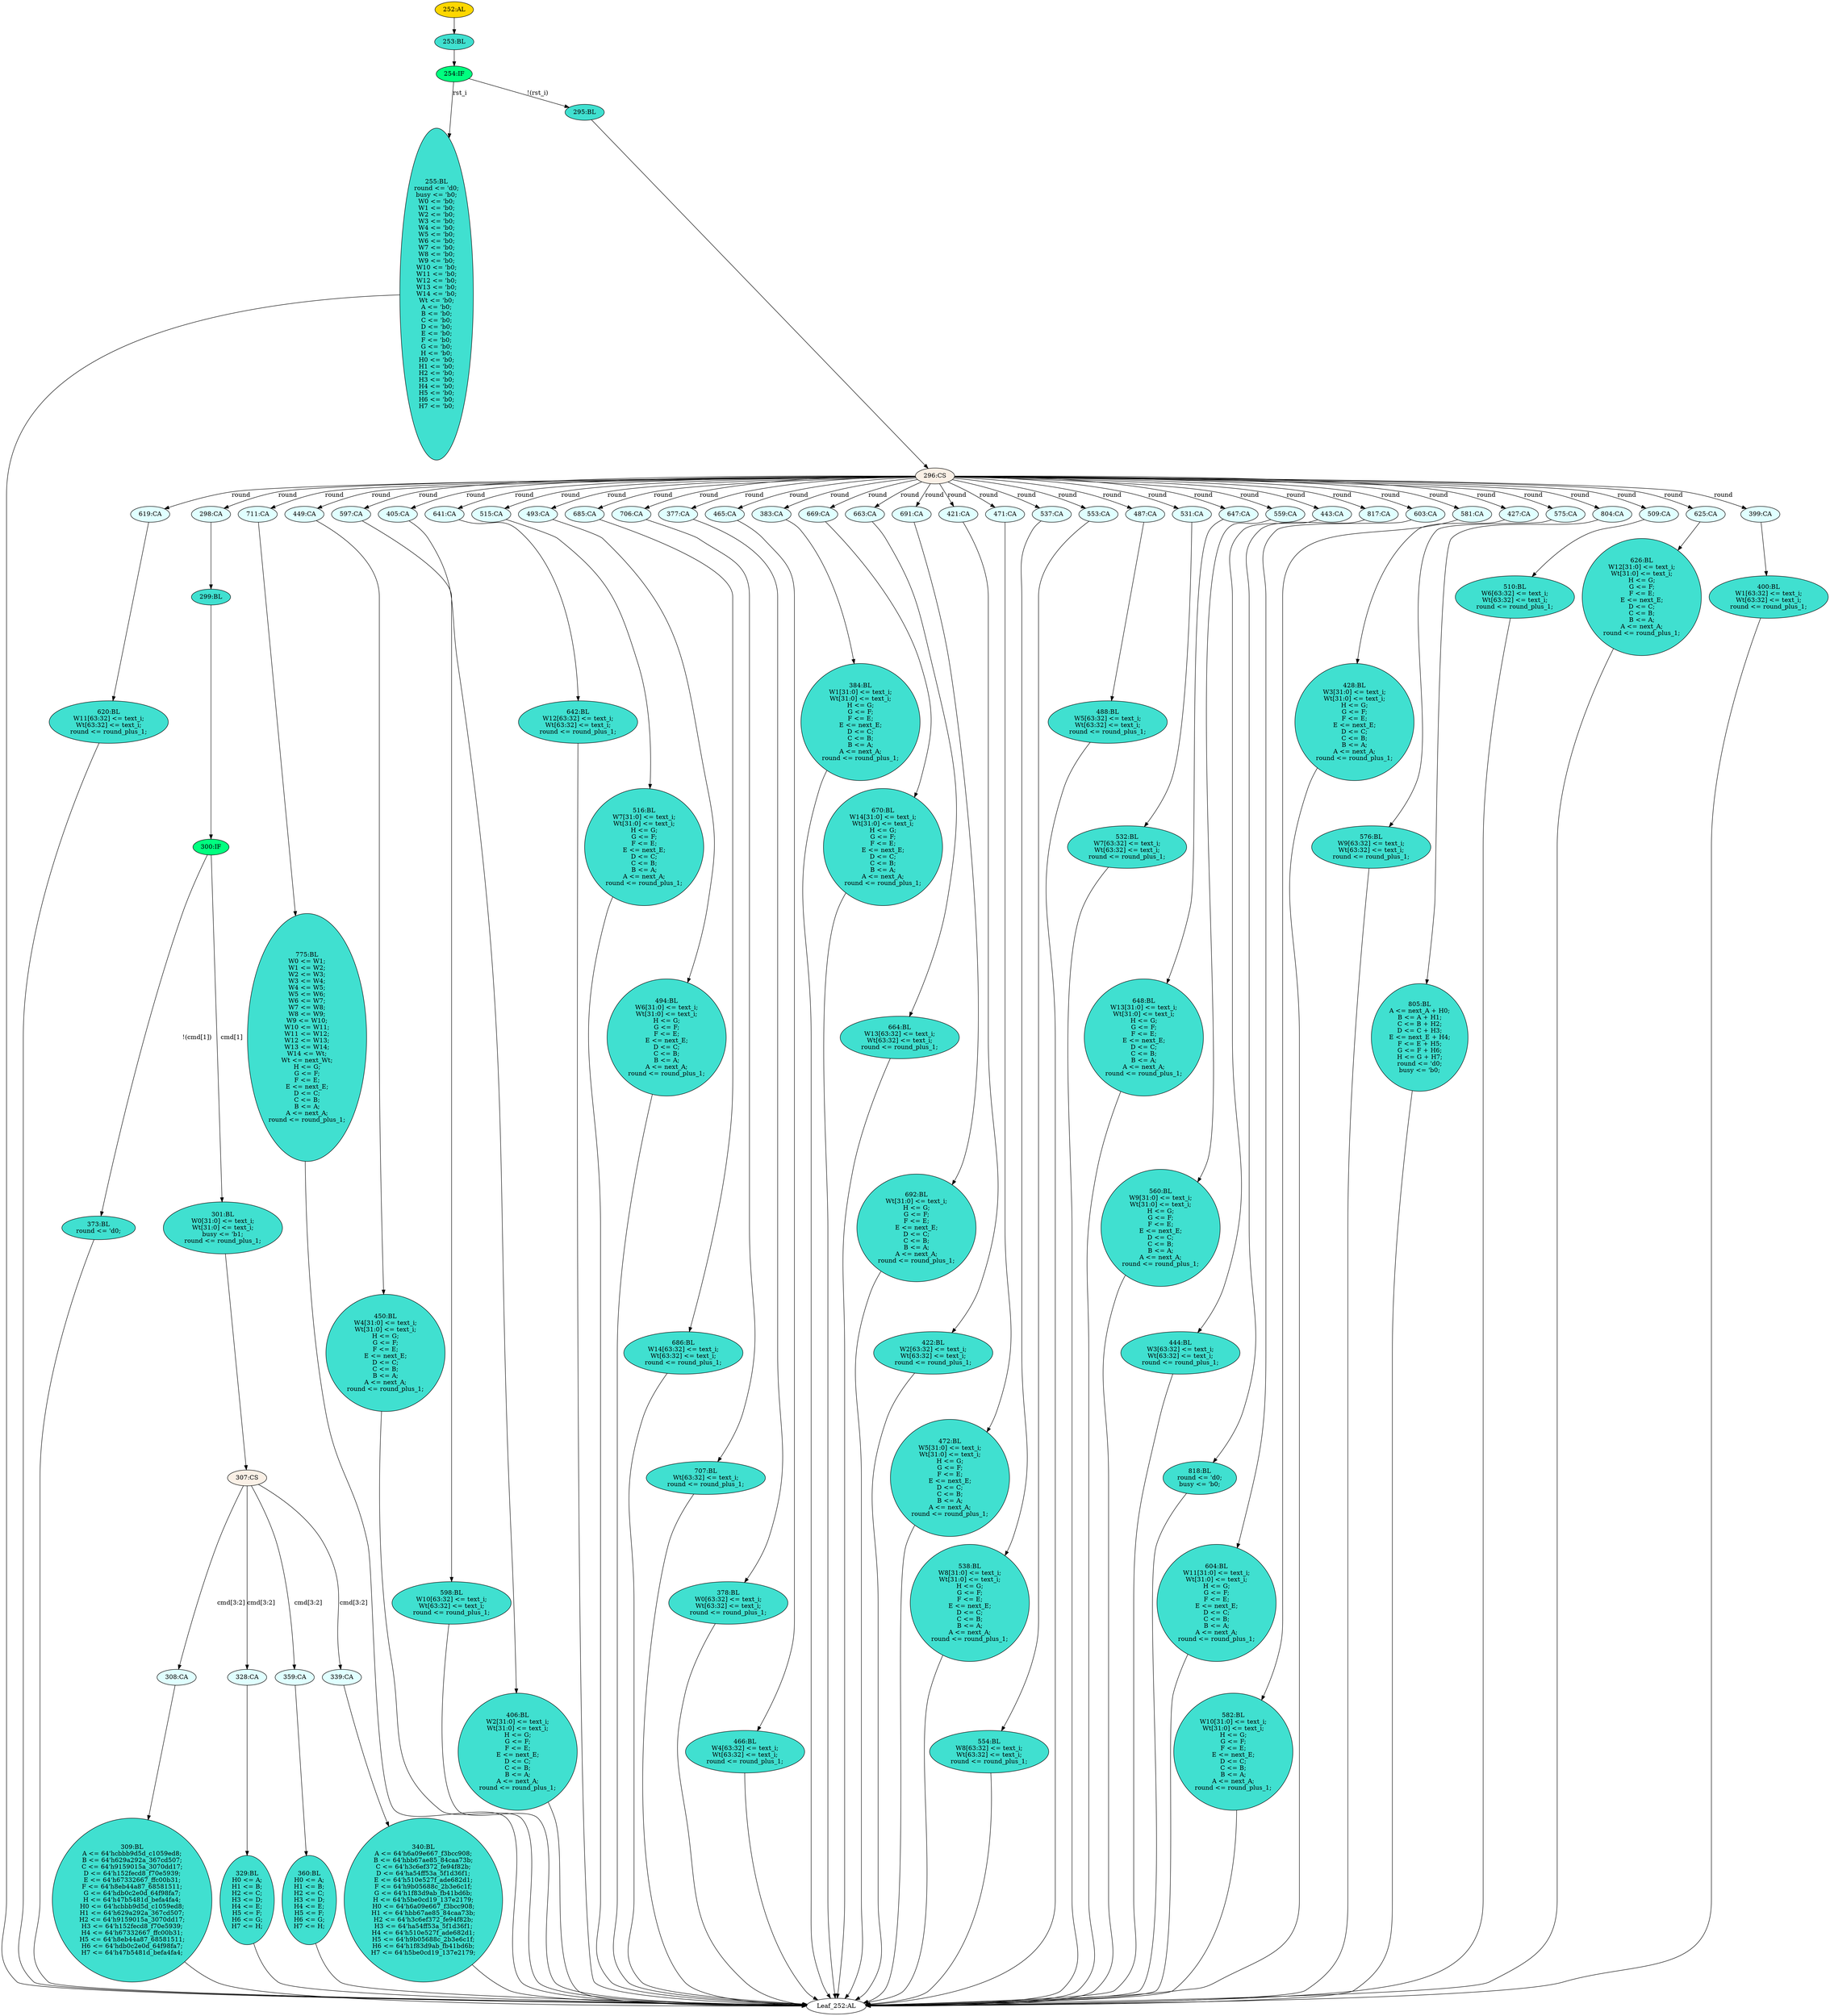 strict digraph "" {
	node [label="\N"];
	"619:CA"	 [ast="<pyverilog.vparser.ast.Case object at 0x7f65e4b62250>",
		fillcolor=lightcyan,
		label="619:CA",
		statements="[]",
		style=filled,
		typ=Case];
	"620:BL"	 [ast="<pyverilog.vparser.ast.Block object at 0x7f65e4b96d10>",
		fillcolor=turquoise,
		label="620:BL
W11[63:32] <= text_i;
Wt[63:32] <= text_i;
round <= round_plus_1;",
		statements="[<pyverilog.vparser.ast.NonblockingSubstitution object at 0x7f65e4b96790>, <pyverilog.vparser.ast.NonblockingSubstitution object \
at 0x7f65e4b96990>, <pyverilog.vparser.ast.NonblockingSubstitution object at 0x7f65e4b96b90>]",
		style=filled,
		typ=Block];
	"619:CA" -> "620:BL"	 [cond="[]",
		lineno=None];
	"Leaf_252:AL"	 [def_var="['W14', 'H6', 'W12', 'H4', 'W10', 'busy', 'Wt', 'A', 'C', 'B', 'E', 'D', 'G', 'F', 'H', 'H2', 'H3', 'H0', 'H1', 'W13', 'H7', 'W11', '\
H5', 'W7', 'W6', 'W5', 'W4', 'W3', 'W2', 'W1', 'W0', 'round', 'W9', 'W8']",
		label="Leaf_252:AL"];
	"620:BL" -> "Leaf_252:AL"	 [cond="[]",
		lineno=None];
	"298:CA"	 [ast="<pyverilog.vparser.ast.Case object at 0x7f65e4b2eed0>",
		fillcolor=lightcyan,
		label="298:CA",
		statements="[]",
		style=filled,
		typ=Case];
	"299:BL"	 [ast="<pyverilog.vparser.ast.Block object at 0x7f65e4b2ef50>",
		fillcolor=turquoise,
		label="299:BL",
		statements="[]",
		style=filled,
		typ=Block];
	"298:CA" -> "299:BL"	 [cond="[]",
		lineno=None];
	"373:BL"	 [ast="<pyverilog.vparser.ast.Block object at 0x7f65e4b1b510>",
		fillcolor=turquoise,
		label="373:BL
round <= 'd0;",
		statements="[<pyverilog.vparser.ast.NonblockingSubstitution object at 0x7f65e4b1b3d0>]",
		style=filled,
		typ=Block];
	"373:BL" -> "Leaf_252:AL"	 [cond="[]",
		lineno=None];
	"576:BL"	 [ast="<pyverilog.vparser.ast.Block object at 0x7f65e4b1bad0>",
		fillcolor=turquoise,
		label="576:BL
W9[63:32] <= text_i;
Wt[63:32] <= text_i;
round <= round_plus_1;",
		statements="[<pyverilog.vparser.ast.NonblockingSubstitution object at 0x7f65e4b1b550>, <pyverilog.vparser.ast.NonblockingSubstitution object \
at 0x7f65e4b1b750>, <pyverilog.vparser.ast.NonblockingSubstitution object at 0x7f65e4b1b950>]",
		style=filled,
		typ=Block];
	"576:BL" -> "Leaf_252:AL"	 [cond="[]",
		lineno=None];
	"707:BL"	 [ast="<pyverilog.vparser.ast.Block object at 0x7f65e4b1be90>",
		fillcolor=turquoise,
		label="707:BL
Wt[63:32] <= text_i;
round <= round_plus_1;",
		statements="[<pyverilog.vparser.ast.NonblockingSubstitution object at 0x7f65e4b1bb10>, <pyverilog.vparser.ast.NonblockingSubstitution object \
at 0x7f65e4b1bd10>]",
		style=filled,
		typ=Block];
	"707:BL" -> "Leaf_252:AL"	 [cond="[]",
		lineno=None];
	"604:BL"	 [ast="<pyverilog.vparser.ast.Block object at 0x7f65e4b25e10>",
		fillcolor=turquoise,
		label="604:BL
W11[31:0] <= text_i;
Wt[31:0] <= text_i;
H <= G;
G <= F;
F <= E;
E <= next_E;
D <= C;
C <= B;
B <= A;
A <= next_A;
round <= \
round_plus_1;",
		statements="[<pyverilog.vparser.ast.NonblockingSubstitution object at 0x7f65e4b1bed0>, <pyverilog.vparser.ast.NonblockingSubstitution object \
at 0x7f65e4b25110>, <pyverilog.vparser.ast.NonblockingSubstitution object at 0x7f65e4b25310>, <pyverilog.vparser.ast.NonblockingSubstitution \
object at 0x7f65e4b25450>, <pyverilog.vparser.ast.NonblockingSubstitution object at 0x7f65e4b25590>, <pyverilog.vparser.ast.NonblockingSubstitution \
object at 0x7f65e4b256d0>, <pyverilog.vparser.ast.NonblockingSubstitution object at 0x7f65e4b25810>, <pyverilog.vparser.ast.NonblockingSubstitution \
object at 0x7f65e4b25950>, <pyverilog.vparser.ast.NonblockingSubstitution object at 0x7f65e4b25a10>, <pyverilog.vparser.ast.NonblockingSubstitution \
object at 0x7f65e4b25b50>, <pyverilog.vparser.ast.NonblockingSubstitution object at 0x7f65e4b25c90>]",
		style=filled,
		typ=Block];
	"604:BL" -> "Leaf_252:AL"	 [cond="[]",
		lineno=None];
	"538:BL"	 [ast="<pyverilog.vparser.ast.Block object at 0x7f65e4b2ee10>",
		fillcolor=turquoise,
		label="538:BL
W8[31:0] <= text_i;
Wt[31:0] <= text_i;
H <= G;
G <= F;
F <= E;
E <= next_E;
D <= C;
C <= B;
B <= A;
A <= next_A;
round <= \
round_plus_1;",
		statements="[<pyverilog.vparser.ast.NonblockingSubstitution object at 0x7f65e4b25e50>, <pyverilog.vparser.ast.NonblockingSubstitution object \
at 0x7f65e4b2e090>, <pyverilog.vparser.ast.NonblockingSubstitution object at 0x7f65e4b2e290>, <pyverilog.vparser.ast.NonblockingSubstitution \
object at 0x7f65e4b2e3d0>, <pyverilog.vparser.ast.NonblockingSubstitution object at 0x7f65e4b2e510>, <pyverilog.vparser.ast.NonblockingSubstitution \
object at 0x7f65e4b2e650>, <pyverilog.vparser.ast.NonblockingSubstitution object at 0x7f65e4b2e790>, <pyverilog.vparser.ast.NonblockingSubstitution \
object at 0x7f65e4b2e8d0>, <pyverilog.vparser.ast.NonblockingSubstitution object at 0x7f65e4b2ea10>, <pyverilog.vparser.ast.NonblockingSubstitution \
object at 0x7f65e4b2eb50>, <pyverilog.vparser.ast.NonblockingSubstitution object at 0x7f65e4b2ec90>]",
		style=filled,
		typ=Block];
	"538:BL" -> "Leaf_252:AL"	 [cond="[]",
		lineno=None];
	"296:CS"	 [ast="<pyverilog.vparser.ast.CaseStatement object at 0x7f65e4b2ee50>",
		fillcolor=linen,
		label="296:CS",
		statements="[]",
		style=filled,
		typ=CaseStatement];
	"296:CS" -> "619:CA"	 [cond="['round']",
		label=round,
		lineno=296];
	"296:CS" -> "298:CA"	 [cond="['round']",
		label=round,
		lineno=296];
	"711:CA"	 [ast="<pyverilog.vparser.ast.Case object at 0x7f65e4aec890>",
		fillcolor=lightcyan,
		label="711:CA",
		statements="[]",
		style=filled,
		typ=Case];
	"296:CS" -> "711:CA"	 [cond="['round']",
		label=round,
		lineno=296];
	"449:CA"	 [ast="<pyverilog.vparser.ast.Case object at 0x7f65c3c2ca50>",
		fillcolor=lightcyan,
		label="449:CA",
		statements="[]",
		style=filled,
		typ=Case];
	"296:CS" -> "449:CA"	 [cond="['round']",
		label=round,
		lineno=296];
	"597:CA"	 [ast="<pyverilog.vparser.ast.Case object at 0x7f65e4b80ad0>",
		fillcolor=lightcyan,
		label="597:CA",
		statements="[]",
		style=filled,
		typ=Case];
	"296:CS" -> "597:CA"	 [cond="['round']",
		label=round,
		lineno=296];
	"405:CA"	 [ast="<pyverilog.vparser.ast.Case object at 0x7f65e4b41f50>",
		fillcolor=lightcyan,
		label="405:CA",
		statements="[]",
		style=filled,
		typ=Case];
	"296:CS" -> "405:CA"	 [cond="['round']",
		label=round,
		lineno=296];
	"641:CA"	 [ast="<pyverilog.vparser.ast.Case object at 0x7f65e4b663d0>",
		fillcolor=lightcyan,
		label="641:CA",
		statements="[]",
		style=filled,
		typ=Case];
	"296:CS" -> "641:CA"	 [cond="['round']",
		label=round,
		lineno=296];
	"515:CA"	 [ast="<pyverilog.vparser.ast.Case object at 0x7f65c3142090>",
		fillcolor=lightcyan,
		label="515:CA",
		statements="[]",
		style=filled,
		typ=Case];
	"296:CS" -> "515:CA"	 [cond="['round']",
		label=round,
		lineno=296];
	"493:CA"	 [ast="<pyverilog.vparser.ast.Case object at 0x7f65e4c05910>",
		fillcolor=lightcyan,
		label="493:CA",
		statements="[]",
		style=filled,
		typ=Case];
	"296:CS" -> "493:CA"	 [cond="['round']",
		label=round,
		lineno=296];
	"685:CA"	 [ast="<pyverilog.vparser.ast.Case object at 0x7f65e4ae2290>",
		fillcolor=lightcyan,
		label="685:CA",
		statements="[]",
		style=filled,
		typ=Case];
	"296:CS" -> "685:CA"	 [cond="['round']",
		label=round,
		lineno=296];
	"706:CA"	 [ast="<pyverilog.vparser.ast.Case object at 0x7f65e4aec7d0>",
		fillcolor=lightcyan,
		label="706:CA",
		statements="[]",
		style=filled,
		typ=Case];
	"296:CS" -> "706:CA"	 [cond="['round']",
		label=round,
		lineno=296];
	"377:CA"	 [ast="<pyverilog.vparser.ast.Case object at 0x7f65e4b38190>",
		fillcolor=lightcyan,
		label="377:CA",
		statements="[]",
		style=filled,
		typ=Case];
	"296:CS" -> "377:CA"	 [cond="['round']",
		label=round,
		lineno=296];
	"465:CA"	 [ast="<pyverilog.vparser.ast.Case object at 0x7f65e4b53b10>",
		fillcolor=lightcyan,
		label="465:CA",
		statements="[]",
		style=filled,
		typ=Case];
	"296:CS" -> "465:CA"	 [cond="['round']",
		label=round,
		lineno=296];
	"383:CA"	 [ast="<pyverilog.vparser.ast.Case object at 0x7f65e4b38810>",
		fillcolor=lightcyan,
		label="383:CA",
		statements="[]",
		style=filled,
		typ=Case];
	"296:CS" -> "383:CA"	 [cond="['round']",
		label=round,
		lineno=296];
	"669:CA"	 [ast="<pyverilog.vparser.ast.Case object at 0x7f65e4ad91d0>",
		fillcolor=lightcyan,
		label="669:CA",
		statements="[]",
		style=filled,
		typ=Case];
	"296:CS" -> "669:CA"	 [cond="['round']",
		label=round,
		lineno=296];
	"663:CA"	 [ast="<pyverilog.vparser.ast.Case object at 0x7f65e4b60b10>",
		fillcolor=lightcyan,
		label="663:CA",
		statements="[]",
		style=filled,
		typ=Case];
	"296:CS" -> "663:CA"	 [cond="['round']",
		label=round,
		lineno=296];
	"691:CA"	 [ast="<pyverilog.vparser.ast.Case object at 0x7f65e4ae2910>",
		fillcolor=lightcyan,
		label="691:CA",
		statements="[]",
		style=filled,
		typ=Case];
	"296:CS" -> "691:CA"	 [cond="['round']",
		label=round,
		lineno=296];
	"421:CA"	 [ast="<pyverilog.vparser.ast.Case object at 0x7f65e4d5c7d0>",
		fillcolor=lightcyan,
		label="421:CA",
		statements="[]",
		style=filled,
		typ=Case];
	"296:CS" -> "421:CA"	 [cond="['round']",
		label=round,
		lineno=296];
	"471:CA"	 [ast="<pyverilog.vparser.ast.Case object at 0x7f65e4bcb1d0>",
		fillcolor=lightcyan,
		label="471:CA",
		statements="[]",
		style=filled,
		typ=Case];
	"296:CS" -> "471:CA"	 [cond="['round']",
		label=round,
		lineno=296];
	"537:CA"	 [ast="<pyverilog.vparser.ast.Case object at 0x7f65c3132150>",
		fillcolor=lightcyan,
		label="537:CA",
		statements="[]",
		style=filled,
		typ=Case];
	"296:CS" -> "537:CA"	 [cond="['round']",
		label=round,
		lineno=296];
	"553:CA"	 [ast="<pyverilog.vparser.ast.Case object at 0x7f65c3132210>",
		fillcolor=lightcyan,
		label="553:CA",
		statements="[]",
		style=filled,
		typ=Case];
	"296:CS" -> "553:CA"	 [cond="['round']",
		label=round,
		lineno=296];
	"487:CA"	 [ast="<pyverilog.vparser.ast.Case object at 0x7f65e4c05290>",
		fillcolor=lightcyan,
		label="487:CA",
		statements="[]",
		style=filled,
		typ=Case];
	"296:CS" -> "487:CA"	 [cond="['round']",
		label=round,
		lineno=296];
	"531:CA"	 [ast="<pyverilog.vparser.ast.Case object at 0x7f65e4b96d50>",
		fillcolor=lightcyan,
		label="531:CA",
		statements="[]",
		style=filled,
		typ=Case];
	"296:CS" -> "531:CA"	 [cond="['round']",
		label=round,
		lineno=296];
	"647:CA"	 [ast="<pyverilog.vparser.ast.Case object at 0x7f65e4b66a50>",
		fillcolor=lightcyan,
		label="647:CA",
		statements="[]",
		style=filled,
		typ=Case];
	"296:CS" -> "647:CA"	 [cond="['round']",
		label=round,
		lineno=296];
	"559:CA"	 [ast="<pyverilog.vparser.ast.Case object at 0x7f65c3132890>",
		fillcolor=lightcyan,
		label="559:CA",
		statements="[]",
		style=filled,
		typ=Case];
	"296:CS" -> "559:CA"	 [cond="['round']",
		label=round,
		lineno=296];
	"443:CA"	 [ast="<pyverilog.vparser.ast.Case object at 0x7f65c3c2c3d0>",
		fillcolor=lightcyan,
		label="443:CA",
		statements="[]",
		style=filled,
		typ=Case];
	"296:CS" -> "443:CA"	 [cond="['round']",
		label=round,
		lineno=296];
	"817:CA"	 [ast="<pyverilog.vparser.ast.Case object at 0x7f65e4b13b10>",
		fillcolor=lightcyan,
		label="817:CA",
		statements="[]",
		style=filled,
		typ=Case];
	"296:CS" -> "817:CA"	 [cond="['round']",
		label=round,
		lineno=296];
	"603:CA"	 [ast="<pyverilog.vparser.ast.Case object at 0x7f65e4b62190>",
		fillcolor=lightcyan,
		label="603:CA",
		statements="[]",
		style=filled,
		typ=Case];
	"296:CS" -> "603:CA"	 [cond="['round']",
		label=round,
		lineno=296];
	"581:CA"	 [ast="<pyverilog.vparser.ast.Case object at 0x7f65c3140a10>",
		fillcolor=lightcyan,
		label="581:CA",
		statements="[]",
		style=filled,
		typ=Case];
	"296:CS" -> "581:CA"	 [cond="['round']",
		label=round,
		lineno=296];
	"427:CA"	 [ast="<pyverilog.vparser.ast.Case object at 0x7f65e4d5cdd0>",
		fillcolor=lightcyan,
		label="427:CA",
		statements="[]",
		style=filled,
		typ=Case];
	"296:CS" -> "427:CA"	 [cond="['round']",
		label=round,
		lineno=296];
	"575:CA"	 [ast="<pyverilog.vparser.ast.Case object at 0x7f65c3140950>",
		fillcolor=lightcyan,
		label="575:CA",
		statements="[]",
		style=filled,
		typ=Case];
	"296:CS" -> "575:CA"	 [cond="['round']",
		label=round,
		lineno=296];
	"804:CA"	 [ast="<pyverilog.vparser.ast.Case object at 0x7f65e4b0a950>",
		fillcolor=lightcyan,
		label="804:CA",
		statements="[]",
		style=filled,
		typ=Case];
	"296:CS" -> "804:CA"	 [cond="['round']",
		label=round,
		lineno=296];
	"509:CA"	 [ast="<pyverilog.vparser.ast.Case object at 0x7f65e4bf89d0>",
		fillcolor=lightcyan,
		label="509:CA",
		statements="[]",
		style=filled,
		typ=Case];
	"296:CS" -> "509:CA"	 [cond="['round']",
		label=round,
		lineno=296];
	"625:CA"	 [ast="<pyverilog.vparser.ast.Case object at 0x7f65e4b62310>",
		fillcolor=lightcyan,
		label="625:CA",
		statements="[]",
		style=filled,
		typ=Case];
	"296:CS" -> "625:CA"	 [cond="['round']",
		label=round,
		lineno=296];
	"399:CA"	 [ast="<pyverilog.vparser.ast.Case object at 0x7f65e4b418d0>",
		fillcolor=lightcyan,
		label="399:CA",
		statements="[]",
		style=filled,
		typ=Case];
	"296:CS" -> "399:CA"	 [cond="['round']",
		label=round,
		lineno=296];
	"775:BL"	 [ast="<pyverilog.vparser.ast.Block object at 0x7f65e4af6910>",
		fillcolor=turquoise,
		label="775:BL
W0 <= W1;
W1 <= W2;
W2 <= W3;
W3 <= W4;
W4 <= W5;
W5 <= W6;
W6 <= W7;
W7 <= W8;
W8 <= W9;
W9 <= W10;
W10 <= W11;
W11 <= W12;
\
W12 <= W13;
W13 <= W14;
W14 <= Wt;
Wt <= next_Wt;
H <= G;
G <= F;
F <= E;
E <= next_E;
D <= C;
C <= B;
B <= A;
A <= next_A;
round <= \
round_plus_1;",
		statements="[<pyverilog.vparser.ast.NonblockingSubstitution object at 0x7f65e4af6950>, <pyverilog.vparser.ast.NonblockingSubstitution object \
at 0x7f65e4af6a90>, <pyverilog.vparser.ast.NonblockingSubstitution object at 0x7f65e4af6bd0>, <pyverilog.vparser.ast.NonblockingSubstitution \
object at 0x7f65e4af6d10>, <pyverilog.vparser.ast.NonblockingSubstitution object at 0x7f65e4af6e50>, <pyverilog.vparser.ast.NonblockingSubstitution \
object at 0x7f65e4af6f90>, <pyverilog.vparser.ast.NonblockingSubstitution object at 0x7f65e4aff110>, <pyverilog.vparser.ast.NonblockingSubstitution \
object at 0x7f65e4aff250>, <pyverilog.vparser.ast.NonblockingSubstitution object at 0x7f65e4aff390>, <pyverilog.vparser.ast.NonblockingSubstitution \
object at 0x7f65e4aff4d0>, <pyverilog.vparser.ast.NonblockingSubstitution object at 0x7f65e4aff610>, <pyverilog.vparser.ast.NonblockingSubstitution \
object at 0x7f65e4aff750>, <pyverilog.vparser.ast.NonblockingSubstitution object at 0x7f65e4aff890>, <pyverilog.vparser.ast.NonblockingSubstitution \
object at 0x7f65e4aff9d0>, <pyverilog.vparser.ast.NonblockingSubstitution object at 0x7f65e4affb10>, <pyverilog.vparser.ast.NonblockingSubstitution \
object at 0x7f65e4affc50>, <pyverilog.vparser.ast.NonblockingSubstitution object at 0x7f65e4affd90>, <pyverilog.vparser.ast.NonblockingSubstitution \
object at 0x7f65e4affed0>, <pyverilog.vparser.ast.NonblockingSubstitution object at 0x7f65e4b0a050>, <pyverilog.vparser.ast.NonblockingSubstitution \
object at 0x7f65e4b0a190>, <pyverilog.vparser.ast.NonblockingSubstitution object at 0x7f65e4b0a2d0>, <pyverilog.vparser.ast.NonblockingSubstitution \
object at 0x7f65e4b0a410>, <pyverilog.vparser.ast.NonblockingSubstitution object at 0x7f65e4b0a550>, <pyverilog.vparser.ast.NonblockingSubstitution \
object at 0x7f65e4b0a690>, <pyverilog.vparser.ast.NonblockingSubstitution object at 0x7f65e4b0a7d0>]",
		style=filled,
		typ=Block];
	"711:CA" -> "775:BL"	 [cond="[]",
		lineno=None];
	"450:BL"	 [ast="<pyverilog.vparser.ast.Block object at 0x7f65c3c2cad0>",
		fillcolor=turquoise,
		label="450:BL
W4[31:0] <= text_i;
Wt[31:0] <= text_i;
H <= G;
G <= F;
F <= E;
E <= next_E;
D <= C;
C <= B;
B <= A;
A <= next_A;
round <= \
round_plus_1;",
		statements="[<pyverilog.vparser.ast.NonblockingSubstitution object at 0x7f65c3c2cb10>, <pyverilog.vparser.ast.NonblockingSubstitution object \
at 0x7f65c3c2cd50>, <pyverilog.vparser.ast.NonblockingSubstitution object at 0x7f65c3c2cf50>, <pyverilog.vparser.ast.NonblockingSubstitution \
object at 0x7f65e4b530d0>, <pyverilog.vparser.ast.NonblockingSubstitution object at 0x7f65e4b53210>, <pyverilog.vparser.ast.NonblockingSubstitution \
object at 0x7f65e4b53350>, <pyverilog.vparser.ast.NonblockingSubstitution object at 0x7f65e4b53490>, <pyverilog.vparser.ast.NonblockingSubstitution \
object at 0x7f65e4b535d0>, <pyverilog.vparser.ast.NonblockingSubstitution object at 0x7f65e4b53710>, <pyverilog.vparser.ast.NonblockingSubstitution \
object at 0x7f65e4b53850>, <pyverilog.vparser.ast.NonblockingSubstitution object at 0x7f65e4b53990>]",
		style=filled,
		typ=Block];
	"449:CA" -> "450:BL"	 [cond="[]",
		lineno=None];
	"554:BL"	 [ast="<pyverilog.vparser.ast.Block object at 0x7f65c3132290>",
		fillcolor=turquoise,
		label="554:BL
W8[63:32] <= text_i;
Wt[63:32] <= text_i;
round <= round_plus_1;",
		statements="[<pyverilog.vparser.ast.NonblockingSubstitution object at 0x7f65c31322d0>, <pyverilog.vparser.ast.NonblockingSubstitution object \
at 0x7f65c3132510>, <pyverilog.vparser.ast.NonblockingSubstitution object at 0x7f65c3132710>]",
		style=filled,
		typ=Block];
	"554:BL" -> "Leaf_252:AL"	 [cond="[]",
		lineno=None];
	"598:BL"	 [ast="<pyverilog.vparser.ast.Block object at 0x7f65e4b80b50>",
		fillcolor=turquoise,
		label="598:BL
W10[63:32] <= text_i;
Wt[63:32] <= text_i;
round <= round_plus_1;",
		statements="[<pyverilog.vparser.ast.NonblockingSubstitution object at 0x7f65e4b80b90>, <pyverilog.vparser.ast.NonblockingSubstitution object \
at 0x7f65e4b80dd0>, <pyverilog.vparser.ast.NonblockingSubstitution object at 0x7f65e4b80fd0>]",
		style=filled,
		typ=Block];
	"597:CA" -> "598:BL"	 [cond="[]",
		lineno=None];
	"686:BL"	 [ast="<pyverilog.vparser.ast.Block object at 0x7f65e4ae2310>",
		fillcolor=turquoise,
		label="686:BL
W14[63:32] <= text_i;
Wt[63:32] <= text_i;
round <= round_plus_1;",
		statements="[<pyverilog.vparser.ast.NonblockingSubstitution object at 0x7f65e4ae2350>, <pyverilog.vparser.ast.NonblockingSubstitution object \
at 0x7f65e4ae2590>, <pyverilog.vparser.ast.NonblockingSubstitution object at 0x7f65e4ae2790>]",
		style=filled,
		typ=Block];
	"686:BL" -> "Leaf_252:AL"	 [cond="[]",
		lineno=None];
	"775:BL" -> "Leaf_252:AL"	 [cond="[]",
		lineno=None];
	"466:BL"	 [ast="<pyverilog.vparser.ast.Block object at 0x7f65e4b53b90>",
		fillcolor=turquoise,
		label="466:BL
W4[63:32] <= text_i;
Wt[63:32] <= text_i;
round <= round_plus_1;",
		statements="[<pyverilog.vparser.ast.NonblockingSubstitution object at 0x7f65e4b53bd0>, <pyverilog.vparser.ast.NonblockingSubstitution object \
at 0x7f65e4b53e10>, <pyverilog.vparser.ast.NonblockingSubstitution object at 0x7f65e4bcb050>]",
		style=filled,
		typ=Block];
	"466:BL" -> "Leaf_252:AL"	 [cond="[]",
		lineno=None];
	"406:BL"	 [ast="<pyverilog.vparser.ast.Block object at 0x7f65e4b41fd0>",
		fillcolor=turquoise,
		label="406:BL
W2[31:0] <= text_i;
Wt[31:0] <= text_i;
H <= G;
G <= F;
F <= E;
E <= next_E;
D <= C;
C <= B;
B <= A;
A <= next_A;
round <= \
round_plus_1;",
		statements="[<pyverilog.vparser.ast.NonblockingSubstitution object at 0x7f65e4b4c050>, <pyverilog.vparser.ast.NonblockingSubstitution object \
at 0x7f65e4b4c290>, <pyverilog.vparser.ast.NonblockingSubstitution object at 0x7f65e4b4c490>, <pyverilog.vparser.ast.NonblockingSubstitution \
object at 0x7f65e4b4c5d0>, <pyverilog.vparser.ast.NonblockingSubstitution object at 0x7f65e4b4c710>, <pyverilog.vparser.ast.NonblockingSubstitution \
object at 0x7f65e4d89810>, <pyverilog.vparser.ast.NonblockingSubstitution object at 0x7f65e4d89590>, <pyverilog.vparser.ast.NonblockingSubstitution \
object at 0x7f65e4d89e10>, <pyverilog.vparser.ast.NonblockingSubstitution object at 0x7f65e4d893d0>, <pyverilog.vparser.ast.NonblockingSubstitution \
object at 0x7f65e4d28b50>, <pyverilog.vparser.ast.NonblockingSubstitution object at 0x7f65e4ce3510>]",
		style=filled,
		typ=Block];
	"405:CA" -> "406:BL"	 [cond="[]",
		lineno=None];
	"384:BL"	 [ast="<pyverilog.vparser.ast.Block object at 0x7f65e4b38890>",
		fillcolor=turquoise,
		label="384:BL
W1[31:0] <= text_i;
Wt[31:0] <= text_i;
H <= G;
G <= F;
F <= E;
E <= next_E;
D <= C;
C <= B;
B <= A;
A <= next_A;
round <= \
round_plus_1;",
		statements="[<pyverilog.vparser.ast.NonblockingSubstitution object at 0x7f65e4b388d0>, <pyverilog.vparser.ast.NonblockingSubstitution object \
at 0x7f65e4b38b10>, <pyverilog.vparser.ast.NonblockingSubstitution object at 0x7f65e4b38d10>, <pyverilog.vparser.ast.NonblockingSubstitution \
object at 0x7f65e4b38e50>, <pyverilog.vparser.ast.NonblockingSubstitution object at 0x7f65e4b38f90>, <pyverilog.vparser.ast.NonblockingSubstitution \
object at 0x7f65e4b41110>, <pyverilog.vparser.ast.NonblockingSubstitution object at 0x7f65e4b41250>, <pyverilog.vparser.ast.NonblockingSubstitution \
object at 0x7f65e4b41390>, <pyverilog.vparser.ast.NonblockingSubstitution object at 0x7f65e4b414d0>, <pyverilog.vparser.ast.NonblockingSubstitution \
object at 0x7f65e4b41610>, <pyverilog.vparser.ast.NonblockingSubstitution object at 0x7f65e4b41750>]",
		style=filled,
		typ=Block];
	"384:BL" -> "Leaf_252:AL"	 [cond="[]",
		lineno=None];
	"642:BL"	 [ast="<pyverilog.vparser.ast.Block object at 0x7f65e4b66450>",
		fillcolor=turquoise,
		label="642:BL
W12[63:32] <= text_i;
Wt[63:32] <= text_i;
round <= round_plus_1;",
		statements="[<pyverilog.vparser.ast.NonblockingSubstitution object at 0x7f65e4b66490>, <pyverilog.vparser.ast.NonblockingSubstitution object \
at 0x7f65e4b666d0>, <pyverilog.vparser.ast.NonblockingSubstitution object at 0x7f65e4b668d0>]",
		style=filled,
		typ=Block];
	"641:CA" -> "642:BL"	 [cond="[]",
		lineno=None];
	"488:BL"	 [ast="<pyverilog.vparser.ast.Block object at 0x7f65e4c05310>",
		fillcolor=turquoise,
		label="488:BL
W5[63:32] <= text_i;
Wt[63:32] <= text_i;
round <= round_plus_1;",
		statements="[<pyverilog.vparser.ast.NonblockingSubstitution object at 0x7f65e4c05350>, <pyverilog.vparser.ast.NonblockingSubstitution object \
at 0x7f65e4c05590>, <pyverilog.vparser.ast.NonblockingSubstitution object at 0x7f65e4c05790>]",
		style=filled,
		typ=Block];
	"488:BL" -> "Leaf_252:AL"	 [cond="[]",
		lineno=None];
	"494:BL"	 [ast="<pyverilog.vparser.ast.Block object at 0x7f65e4c05990>",
		fillcolor=turquoise,
		label="494:BL
W6[31:0] <= text_i;
Wt[31:0] <= text_i;
H <= G;
G <= F;
F <= E;
E <= next_E;
D <= C;
C <= B;
B <= A;
A <= next_A;
round <= \
round_plus_1;",
		statements="[<pyverilog.vparser.ast.NonblockingSubstitution object at 0x7f65e4c059d0>, <pyverilog.vparser.ast.NonblockingSubstitution object \
at 0x7f65e4c05c10>, <pyverilog.vparser.ast.NonblockingSubstitution object at 0x7f65e4c05e10>, <pyverilog.vparser.ast.NonblockingSubstitution \
object at 0x7f65e4c05f50>, <pyverilog.vparser.ast.NonblockingSubstitution object at 0x7f65e4bf80d0>, <pyverilog.vparser.ast.NonblockingSubstitution \
object at 0x7f65e4bf8210>, <pyverilog.vparser.ast.NonblockingSubstitution object at 0x7f65e4bf8350>, <pyverilog.vparser.ast.NonblockingSubstitution \
object at 0x7f65e4bf8490>, <pyverilog.vparser.ast.NonblockingSubstitution object at 0x7f65e4bf85d0>, <pyverilog.vparser.ast.NonblockingSubstitution \
object at 0x7f65e4bf8710>, <pyverilog.vparser.ast.NonblockingSubstitution object at 0x7f65e4bf8850>]",
		style=filled,
		typ=Block];
	"494:BL" -> "Leaf_252:AL"	 [cond="[]",
		lineno=None];
	"516:BL"	 [ast="<pyverilog.vparser.ast.Block object at 0x7f65c3142110>",
		fillcolor=turquoise,
		label="516:BL
W7[31:0] <= text_i;
Wt[31:0] <= text_i;
H <= G;
G <= F;
F <= E;
E <= next_E;
D <= C;
C <= B;
B <= A;
A <= next_A;
round <= \
round_plus_1;",
		statements="[<pyverilog.vparser.ast.NonblockingSubstitution object at 0x7f65c3142150>, <pyverilog.vparser.ast.NonblockingSubstitution object \
at 0x7f65c3142390>, <pyverilog.vparser.ast.NonblockingSubstitution object at 0x7f65c3142590>, <pyverilog.vparser.ast.NonblockingSubstitution \
object at 0x7f65c31426d0>, <pyverilog.vparser.ast.NonblockingSubstitution object at 0x7f65c3142810>, <pyverilog.vparser.ast.NonblockingSubstitution \
object at 0x7f65c3142950>, <pyverilog.vparser.ast.NonblockingSubstitution object at 0x7f65c3142a90>, <pyverilog.vparser.ast.NonblockingSubstitution \
object at 0x7f65c3142bd0>, <pyverilog.vparser.ast.NonblockingSubstitution object at 0x7f65c3142d10>, <pyverilog.vparser.ast.NonblockingSubstitution \
object at 0x7f65c3142e50>, <pyverilog.vparser.ast.NonblockingSubstitution object at 0x7f65c3142f90>]",
		style=filled,
		typ=Block];
	"515:CA" -> "516:BL"	 [cond="[]",
		lineno=None];
	"308:CA"	 [ast="<pyverilog.vparser.ast.Case object at 0x7f65e4b8ff50>",
		fillcolor=lightcyan,
		label="308:CA",
		statements="[]",
		style=filled,
		typ=Case];
	"309:BL"	 [ast="<pyverilog.vparser.ast.Block object at 0x7f65e4b8ffd0>",
		fillcolor=turquoise,
		label="309:BL
A <= 64'hcbbb9d5d_c1059ed8;
B <= 64'h629a292a_367cd507;
C <= 64'h9159015a_3070dd17;
D <= 64'h152fecd8_f70e5939;
E <= 64'h67332667_\
ffc00b31;
F <= 64'h8eb44a87_68581511;
G <= 64'hdb0c2e0d_64f98fa7;
H <= 64'h47b5481d_befa4fa4;
H0 <= 64'hcbbb9d5d_c1059ed8;
H1 <= \
64'h629a292a_367cd507;
H2 <= 64'h9159015a_3070dd17;
H3 <= 64'h152fecd8_f70e5939;
H4 <= 64'h67332667_ffc00b31;
H5 <= 64'h8eb44a87_\
68581511;
H6 <= 64'hdb0c2e0d_64f98fa7;
H7 <= 64'h47b5481d_befa4fa4;",
		statements="[<pyverilog.vparser.ast.NonblockingSubstitution object at 0x7f65e4b91050>, <pyverilog.vparser.ast.NonblockingSubstitution object \
at 0x7f65e4b911d0>, <pyverilog.vparser.ast.NonblockingSubstitution object at 0x7f65e4b91350>, <pyverilog.vparser.ast.NonblockingSubstitution \
object at 0x7f65e4b914d0>, <pyverilog.vparser.ast.NonblockingSubstitution object at 0x7f65e4b91650>, <pyverilog.vparser.ast.NonblockingSubstitution \
object at 0x7f65e4b917d0>, <pyverilog.vparser.ast.NonblockingSubstitution object at 0x7f65e4b91950>, <pyverilog.vparser.ast.NonblockingSubstitution \
object at 0x7f65e4b91ad0>, <pyverilog.vparser.ast.NonblockingSubstitution object at 0x7f65e4b91c50>, <pyverilog.vparser.ast.NonblockingSubstitution \
object at 0x7f65e4b91dd0>, <pyverilog.vparser.ast.NonblockingSubstitution object at 0x7f65e4b91f50>, <pyverilog.vparser.ast.NonblockingSubstitution \
object at 0x7f65e4b92110>, <pyverilog.vparser.ast.NonblockingSubstitution object at 0x7f65e4b92290>, <pyverilog.vparser.ast.NonblockingSubstitution \
object at 0x7f65e4b92410>, <pyverilog.vparser.ast.NonblockingSubstitution object at 0x7f65e4b92590>, <pyverilog.vparser.ast.NonblockingSubstitution \
object at 0x7f65e4b92710>]",
		style=filled,
		typ=Block];
	"308:CA" -> "309:BL"	 [cond="[]",
		lineno=None];
	"818:BL"	 [ast="<pyverilog.vparser.ast.Block object at 0x7f65e4b13b50>",
		fillcolor=turquoise,
		label="818:BL
round <= 'd0;
busy <= 'b0;",
		statements="[<pyverilog.vparser.ast.NonblockingSubstitution object at 0x7f65e4b13b90>, <pyverilog.vparser.ast.NonblockingSubstitution object \
at 0x7f65e4b13cd0>]",
		style=filled,
		typ=Block];
	"818:BL" -> "Leaf_252:AL"	 [cond="[]",
		lineno=None];
	"532:BL"	 [ast="<pyverilog.vparser.ast.Block object at 0x7f65e4b96dd0>",
		fillcolor=turquoise,
		label="532:BL
W7[63:32] <= text_i;
Wt[63:32] <= text_i;
round <= round_plus_1;",
		statements="[<pyverilog.vparser.ast.NonblockingSubstitution object at 0x7f65e4b96e10>, <pyverilog.vparser.ast.NonblockingSubstitution object \
at 0x7f65e4b1b050>, <pyverilog.vparser.ast.NonblockingSubstitution object at 0x7f65e4b1b250>]",
		style=filled,
		typ=Block];
	"532:BL" -> "Leaf_252:AL"	 [cond="[]",
		lineno=None];
	"329:BL"	 [ast="<pyverilog.vparser.ast.Block object at 0x7f65e4b92910>",
		fillcolor=turquoise,
		label="329:BL
H0 <= A;
H1 <= B;
H2 <= C;
H3 <= D;
H4 <= E;
H5 <= F;
H6 <= G;
H7 <= H;",
		statements="[<pyverilog.vparser.ast.NonblockingSubstitution object at 0x7f65e4b92950>, <pyverilog.vparser.ast.NonblockingSubstitution object \
at 0x7f65e4b92a90>, <pyverilog.vparser.ast.NonblockingSubstitution object at 0x7f65e4b92bd0>, <pyverilog.vparser.ast.NonblockingSubstitution \
object at 0x7f65e4b92d10>, <pyverilog.vparser.ast.NonblockingSubstitution object at 0x7f65e4b92e50>, <pyverilog.vparser.ast.NonblockingSubstitution \
object at 0x7f65e4b92f90>, <pyverilog.vparser.ast.NonblockingSubstitution object at 0x7f65e4b94110>, <pyverilog.vparser.ast.NonblockingSubstitution \
object at 0x7f65e4b94250>]",
		style=filled,
		typ=Block];
	"329:BL" -> "Leaf_252:AL"	 [cond="[]",
		lineno=None];
	"300:IF"	 [ast="<pyverilog.vparser.ast.IfStatement object at 0x7f65e4b2ef90>",
		fillcolor=springgreen,
		label="300:IF",
		statements="[]",
		style=filled,
		typ=IfStatement];
	"299:BL" -> "300:IF"	 [cond="[]",
		lineno=None];
	"493:CA" -> "494:BL"	 [cond="[]",
		lineno=None];
	"685:CA" -> "686:BL"	 [cond="[]",
		lineno=None];
	"664:BL"	 [ast="<pyverilog.vparser.ast.Block object at 0x7f65e4b60b90>",
		fillcolor=turquoise,
		label="664:BL
W13[63:32] <= text_i;
Wt[63:32] <= text_i;
round <= round_plus_1;",
		statements="[<pyverilog.vparser.ast.NonblockingSubstitution object at 0x7f65e4b60bd0>, <pyverilog.vparser.ast.NonblockingSubstitution object \
at 0x7f65e4b60e10>, <pyverilog.vparser.ast.NonblockingSubstitution object at 0x7f65e4ad9050>]",
		style=filled,
		typ=Block];
	"664:BL" -> "Leaf_252:AL"	 [cond="[]",
		lineno=None];
	"706:CA" -> "707:BL"	 [cond="[]",
		lineno=None];
	"378:BL"	 [ast="<pyverilog.vparser.ast.Block object at 0x7f65e4b38210>",
		fillcolor=turquoise,
		label="378:BL
W0[63:32] <= text_i;
Wt[63:32] <= text_i;
round <= round_plus_1;",
		statements="[<pyverilog.vparser.ast.NonblockingSubstitution object at 0x7f65e4b38250>, <pyverilog.vparser.ast.NonblockingSubstitution object \
at 0x7f65e4b38490>, <pyverilog.vparser.ast.NonblockingSubstitution object at 0x7f65e4b38690>]",
		style=filled,
		typ=Block];
	"377:CA" -> "378:BL"	 [cond="[]",
		lineno=None];
	"465:CA" -> "466:BL"	 [cond="[]",
		lineno=None];
	"450:BL" -> "Leaf_252:AL"	 [cond="[]",
		lineno=None];
	"383:CA" -> "384:BL"	 [cond="[]",
		lineno=None];
	"670:BL"	 [ast="<pyverilog.vparser.ast.Block object at 0x7f65e4ad9250>",
		fillcolor=turquoise,
		label="670:BL
W14[31:0] <= text_i;
Wt[31:0] <= text_i;
H <= G;
G <= F;
F <= E;
E <= next_E;
D <= C;
C <= B;
B <= A;
A <= next_A;
round <= \
round_plus_1;",
		statements="[<pyverilog.vparser.ast.NonblockingSubstitution object at 0x7f65e4ad9290>, <pyverilog.vparser.ast.NonblockingSubstitution object \
at 0x7f65e4ad94d0>, <pyverilog.vparser.ast.NonblockingSubstitution object at 0x7f65e4ad96d0>, <pyverilog.vparser.ast.NonblockingSubstitution \
object at 0x7f65e4ad9810>, <pyverilog.vparser.ast.NonblockingSubstitution object at 0x7f65e4ad9950>, <pyverilog.vparser.ast.NonblockingSubstitution \
object at 0x7f65e4ad9a90>, <pyverilog.vparser.ast.NonblockingSubstitution object at 0x7f65e4ad9bd0>, <pyverilog.vparser.ast.NonblockingSubstitution \
object at 0x7f65e4ad9d10>, <pyverilog.vparser.ast.NonblockingSubstitution object at 0x7f65e4ad9e50>, <pyverilog.vparser.ast.NonblockingSubstitution \
object at 0x7f65e4ad9f90>, <pyverilog.vparser.ast.NonblockingSubstitution object at 0x7f65e4ae2110>]",
		style=filled,
		typ=Block];
	"669:CA" -> "670:BL"	 [cond="[]",
		lineno=None];
	"663:CA" -> "664:BL"	 [cond="[]",
		lineno=None];
	"400:BL"	 [ast="<pyverilog.vparser.ast.Block object at 0x7f65e4b41950>",
		fillcolor=turquoise,
		label="400:BL
W1[63:32] <= text_i;
Wt[63:32] <= text_i;
round <= round_plus_1;",
		statements="[<pyverilog.vparser.ast.NonblockingSubstitution object at 0x7f65e4b41990>, <pyverilog.vparser.ast.NonblockingSubstitution object \
at 0x7f65e4b41bd0>, <pyverilog.vparser.ast.NonblockingSubstitution object at 0x7f65e4b41dd0>]",
		style=filled,
		typ=Block];
	"400:BL" -> "Leaf_252:AL"	 [cond="[]",
		lineno=None];
	"692:BL"	 [ast="<pyverilog.vparser.ast.Block object at 0x7f65e4ae2990>",
		fillcolor=turquoise,
		label="692:BL
Wt[31:0] <= text_i;
H <= G;
G <= F;
F <= E;
E <= next_E;
D <= C;
C <= B;
B <= A;
A <= next_A;
round <= round_plus_1;",
		statements="[<pyverilog.vparser.ast.NonblockingSubstitution object at 0x7f65e4ae29d0>, <pyverilog.vparser.ast.NonblockingSubstitution object \
at 0x7f65e4ae2c10>, <pyverilog.vparser.ast.NonblockingSubstitution object at 0x7f65e4ae2d50>, <pyverilog.vparser.ast.NonblockingSubstitution \
object at 0x7f65e4ae2e90>, <pyverilog.vparser.ast.NonblockingSubstitution object at 0x7f65e4ae2fd0>, <pyverilog.vparser.ast.NonblockingSubstitution \
object at 0x7f65e4aec150>, <pyverilog.vparser.ast.NonblockingSubstitution object at 0x7f65e4aec290>, <pyverilog.vparser.ast.NonblockingSubstitution \
object at 0x7f65e4aec3d0>, <pyverilog.vparser.ast.NonblockingSubstitution object at 0x7f65e4aec510>, <pyverilog.vparser.ast.NonblockingSubstitution \
object at 0x7f65e4aec650>]",
		style=filled,
		typ=Block];
	"691:CA" -> "692:BL"	 [cond="[]",
		lineno=None];
	"422:BL"	 [ast="<pyverilog.vparser.ast.Block object at 0x7f65e4d5c3d0>",
		fillcolor=turquoise,
		label="422:BL
W2[63:32] <= text_i;
Wt[63:32] <= text_i;
round <= round_plus_1;",
		statements="[<pyverilog.vparser.ast.NonblockingSubstitution object at 0x7f65e4d5c650>, <pyverilog.vparser.ast.NonblockingSubstitution object \
at 0x7f65e4d5c390>, <pyverilog.vparser.ast.NonblockingSubstitution object at 0x7f65e4d5ced0>]",
		style=filled,
		typ=Block];
	"421:CA" -> "422:BL"	 [cond="[]",
		lineno=None];
	"309:BL" -> "Leaf_252:AL"	 [cond="[]",
		lineno=None];
	"254:IF"	 [ast="<pyverilog.vparser.ast.IfStatement object at 0x7f65e4b13e50>",
		fillcolor=springgreen,
		label="254:IF",
		statements="[]",
		style=filled,
		typ=IfStatement];
	"255:BL"	 [ast="<pyverilog.vparser.ast.Block object at 0x7f65e4b13f10>",
		fillcolor=turquoise,
		label="255:BL
round <= 'd0;
busy <= 'b0;
W0 <= 'b0;
W1 <= 'b0;
W2 <= 'b0;
W3 <= 'b0;
W4 <= 'b0;
W5 <= 'b0;
W6 <= 'b0;
W7 <= 'b0;
W8 <= '\
b0;
W9 <= 'b0;
W10 <= 'b0;
W11 <= 'b0;
W12 <= 'b0;
W13 <= 'b0;
W14 <= 'b0;
Wt <= 'b0;
A <= 'b0;
B <= 'b0;
C <= 'b0;
D <= 'b0;
E <= '\
b0;
F <= 'b0;
G <= 'b0;
H <= 'b0;
H0 <= 'b0;
H1 <= 'b0;
H2 <= 'b0;
H3 <= 'b0;
H4 <= 'b0;
H5 <= 'b0;
H6 <= 'b0;
H7 <= 'b0;",
		statements="[<pyverilog.vparser.ast.NonblockingSubstitution object at 0x7f65e4b13f50>, <pyverilog.vparser.ast.NonblockingSubstitution object \
at 0x7f65e4aa00d0>, <pyverilog.vparser.ast.NonblockingSubstitution object at 0x7f65e4aa0210>, <pyverilog.vparser.ast.NonblockingSubstitution \
object at 0x7f65e4aa0350>, <pyverilog.vparser.ast.NonblockingSubstitution object at 0x7f65e4aa0490>, <pyverilog.vparser.ast.NonblockingSubstitution \
object at 0x7f65e4aa05d0>, <pyverilog.vparser.ast.NonblockingSubstitution object at 0x7f65e4aa0710>, <pyverilog.vparser.ast.NonblockingSubstitution \
object at 0x7f65e4aa0850>, <pyverilog.vparser.ast.NonblockingSubstitution object at 0x7f65e4aa0990>, <pyverilog.vparser.ast.NonblockingSubstitution \
object at 0x7f65e4aa0ad0>, <pyverilog.vparser.ast.NonblockingSubstitution object at 0x7f65e4aa0c10>, <pyverilog.vparser.ast.NonblockingSubstitution \
object at 0x7f65e4aa0d50>, <pyverilog.vparser.ast.NonblockingSubstitution object at 0x7f65e4aa0e90>, <pyverilog.vparser.ast.NonblockingSubstitution \
object at 0x7f65e4aa0fd0>, <pyverilog.vparser.ast.NonblockingSubstitution object at 0x7f65e4aaa150>, <pyverilog.vparser.ast.NonblockingSubstitution \
object at 0x7f65e4aaa290>, <pyverilog.vparser.ast.NonblockingSubstitution object at 0x7f65e4aaa3d0>, <pyverilog.vparser.ast.NonblockingSubstitution \
object at 0x7f65e4aaa510>, <pyverilog.vparser.ast.NonblockingSubstitution object at 0x7f65e4aaa650>, <pyverilog.vparser.ast.NonblockingSubstitution \
object at 0x7f65e4aaa790>, <pyverilog.vparser.ast.NonblockingSubstitution object at 0x7f65e4aaa8d0>, <pyverilog.vparser.ast.NonblockingSubstitution \
object at 0x7f65e4aaaa10>, <pyverilog.vparser.ast.NonblockingSubstitution object at 0x7f65e4aaab50>, <pyverilog.vparser.ast.NonblockingSubstitution \
object at 0x7f65e4aaac90>, <pyverilog.vparser.ast.NonblockingSubstitution object at 0x7f65e4aaadd0>, <pyverilog.vparser.ast.NonblockingSubstitution \
object at 0x7f65e4aaaf10>, <pyverilog.vparser.ast.NonblockingSubstitution object at 0x7f65e4ab4090>, <pyverilog.vparser.ast.NonblockingSubstitution \
object at 0x7f65e4ab41d0>, <pyverilog.vparser.ast.NonblockingSubstitution object at 0x7f65e4ab4310>, <pyverilog.vparser.ast.NonblockingSubstitution \
object at 0x7f65e4ab4450>, <pyverilog.vparser.ast.NonblockingSubstitution object at 0x7f65e4ab4590>, <pyverilog.vparser.ast.NonblockingSubstitution \
object at 0x7f65e4ab46d0>, <pyverilog.vparser.ast.NonblockingSubstitution object at 0x7f65e4ab4810>, <pyverilog.vparser.ast.NonblockingSubstitution \
object at 0x7f65e4ab4950>]",
		style=filled,
		typ=Block];
	"254:IF" -> "255:BL"	 [cond="['rst_i']",
		label=rst_i,
		lineno=254];
	"295:BL"	 [ast="<pyverilog.vparser.ast.Block object at 0x7f65e4b13e90>",
		fillcolor=turquoise,
		label="295:BL",
		statements="[]",
		style=filled,
		typ=Block];
	"254:IF" -> "295:BL"	 [cond="['rst_i']",
		label="!(rst_i)",
		lineno=254];
	"472:BL"	 [ast="<pyverilog.vparser.ast.Block object at 0x7f65e4bcb250>",
		fillcolor=turquoise,
		label="472:BL
W5[31:0] <= text_i;
Wt[31:0] <= text_i;
H <= G;
G <= F;
F <= E;
E <= next_E;
D <= C;
C <= B;
B <= A;
A <= next_A;
round <= \
round_plus_1;",
		statements="[<pyverilog.vparser.ast.NonblockingSubstitution object at 0x7f65e4bcb290>, <pyverilog.vparser.ast.NonblockingSubstitution object \
at 0x7f65e4bcb4d0>, <pyverilog.vparser.ast.NonblockingSubstitution object at 0x7f65e4bcb6d0>, <pyverilog.vparser.ast.NonblockingSubstitution \
object at 0x7f65e4bcb810>, <pyverilog.vparser.ast.NonblockingSubstitution object at 0x7f65e4bcb950>, <pyverilog.vparser.ast.NonblockingSubstitution \
object at 0x7f65e4bcba90>, <pyverilog.vparser.ast.NonblockingSubstitution object at 0x7f65e4bcbbd0>, <pyverilog.vparser.ast.NonblockingSubstitution \
object at 0x7f65e4bcbd10>, <pyverilog.vparser.ast.NonblockingSubstitution object at 0x7f65e4bcbe50>, <pyverilog.vparser.ast.NonblockingSubstitution \
object at 0x7f65e4bcbf90>, <pyverilog.vparser.ast.NonblockingSubstitution object at 0x7f65e4c05110>]",
		style=filled,
		typ=Block];
	"471:CA" -> "472:BL"	 [cond="[]",
		lineno=None];
	"537:CA" -> "538:BL"	 [cond="[]",
		lineno=None];
	"553:CA" -> "554:BL"	 [cond="[]",
		lineno=None];
	"301:BL"	 [ast="<pyverilog.vparser.ast.Block object at 0x7f65e4b8fd90>",
		fillcolor=turquoise,
		label="301:BL
W0[31:0] <= text_i;
Wt[31:0] <= text_i;
busy <= 'b1;
round <= round_plus_1;",
		statements="[<pyverilog.vparser.ast.NonblockingSubstitution object at 0x7f65e4b8f690>, <pyverilog.vparser.ast.NonblockingSubstitution object \
at 0x7f65e4b8f8d0>, <pyverilog.vparser.ast.NonblockingSubstitution object at 0x7f65e4b8fad0>, <pyverilog.vparser.ast.NonblockingSubstitution \
object at 0x7f65e4b8fc10>]",
		style=filled,
		typ=Block];
	"307:CS"	 [ast="<pyverilog.vparser.ast.CaseStatement object at 0x7f65e4b8fdd0>",
		fillcolor=linen,
		label="307:CS",
		statements="[]",
		style=filled,
		typ=CaseStatement];
	"301:BL" -> "307:CS"	 [cond="[]",
		lineno=None];
	"487:CA" -> "488:BL"	 [cond="[]",
		lineno=None];
	"531:CA" -> "532:BL"	 [cond="[]",
		lineno=None];
	"253:BL"	 [ast="<pyverilog.vparser.ast.Block object at 0x7f65e4ab4ad0>",
		fillcolor=turquoise,
		label="253:BL",
		statements="[]",
		style=filled,
		typ=Block];
	"253:BL" -> "254:IF"	 [cond="[]",
		lineno=None];
	"648:BL"	 [ast="<pyverilog.vparser.ast.Block object at 0x7f65e4b66ad0>",
		fillcolor=turquoise,
		label="648:BL
W13[31:0] <= text_i;
Wt[31:0] <= text_i;
H <= G;
G <= F;
F <= E;
E <= next_E;
D <= C;
C <= B;
B <= A;
A <= next_A;
round <= \
round_plus_1;",
		statements="[<pyverilog.vparser.ast.NonblockingSubstitution object at 0x7f65e4b66b10>, <pyverilog.vparser.ast.NonblockingSubstitution object \
at 0x7f65e4b66d50>, <pyverilog.vparser.ast.NonblockingSubstitution object at 0x7f65e4b66f50>, <pyverilog.vparser.ast.NonblockingSubstitution \
object at 0x7f65e4b600d0>, <pyverilog.vparser.ast.NonblockingSubstitution object at 0x7f65e4b60210>, <pyverilog.vparser.ast.NonblockingSubstitution \
object at 0x7f65e4b60350>, <pyverilog.vparser.ast.NonblockingSubstitution object at 0x7f65e4b60490>, <pyverilog.vparser.ast.NonblockingSubstitution \
object at 0x7f65e4b605d0>, <pyverilog.vparser.ast.NonblockingSubstitution object at 0x7f65e4b60710>, <pyverilog.vparser.ast.NonblockingSubstitution \
object at 0x7f65e4b60850>, <pyverilog.vparser.ast.NonblockingSubstitution object at 0x7f65e4b60990>]",
		style=filled,
		typ=Block];
	"647:CA" -> "648:BL"	 [cond="[]",
		lineno=None];
	"328:CA"	 [ast="<pyverilog.vparser.ast.Case object at 0x7f65e4b92890>",
		fillcolor=lightcyan,
		label="328:CA",
		statements="[]",
		style=filled,
		typ=Case];
	"328:CA" -> "329:BL"	 [cond="[]",
		lineno=None];
	"428:BL"	 [ast="<pyverilog.vparser.ast.Block object at 0x7f65e4d5c450>",
		fillcolor=turquoise,
		label="428:BL
W3[31:0] <= text_i;
Wt[31:0] <= text_i;
H <= G;
G <= F;
F <= E;
E <= next_E;
D <= C;
C <= B;
B <= A;
A <= next_A;
round <= \
round_plus_1;",
		statements="[<pyverilog.vparser.ast.NonblockingSubstitution object at 0x7f65e4d5c190>, <pyverilog.vparser.ast.NonblockingSubstitution object \
at 0x7f65e4d3b110>, <pyverilog.vparser.ast.NonblockingSubstitution object at 0x7f65e4b4c810>, <pyverilog.vparser.ast.NonblockingSubstitution \
object at 0x7f65e4b4c950>, <pyverilog.vparser.ast.NonblockingSubstitution object at 0x7f65e4b4ca90>, <pyverilog.vparser.ast.NonblockingSubstitution \
object at 0x7f65e4b4cbd0>, <pyverilog.vparser.ast.NonblockingSubstitution object at 0x7f65e4b4cd10>, <pyverilog.vparser.ast.NonblockingSubstitution \
object at 0x7f65e4b4ce50>, <pyverilog.vparser.ast.NonblockingSubstitution object at 0x7f65e4b4cf90>, <pyverilog.vparser.ast.NonblockingSubstitution \
object at 0x7f65c3c2c110>, <pyverilog.vparser.ast.NonblockingSubstitution object at 0x7f65c3c2c250>]",
		style=filled,
		typ=Block];
	"428:BL" -> "Leaf_252:AL"	 [cond="[]",
		lineno=None];
	"360:BL"	 [ast="<pyverilog.vparser.ast.Block object at 0x7f65e4b95d10>",
		fillcolor=turquoise,
		label="360:BL
H0 <= A;
H1 <= B;
H2 <= C;
H3 <= D;
H4 <= E;
H5 <= F;
H6 <= G;
H7 <= H;",
		statements="[<pyverilog.vparser.ast.NonblockingSubstitution object at 0x7f65e4b95d50>, <pyverilog.vparser.ast.NonblockingSubstitution object \
at 0x7f65e4b95e90>, <pyverilog.vparser.ast.NonblockingSubstitution object at 0x7f65e4b95fd0>, <pyverilog.vparser.ast.NonblockingSubstitution \
object at 0x7f65e4b96150>, <pyverilog.vparser.ast.NonblockingSubstitution object at 0x7f65e4b96290>, <pyverilog.vparser.ast.NonblockingSubstitution \
object at 0x7f65e4b963d0>, <pyverilog.vparser.ast.NonblockingSubstitution object at 0x7f65e4b96510>, <pyverilog.vparser.ast.NonblockingSubstitution \
object at 0x7f65e4b96650>]",
		style=filled,
		typ=Block];
	"360:BL" -> "Leaf_252:AL"	 [cond="[]",
		lineno=None];
	"359:CA"	 [ast="<pyverilog.vparser.ast.Case object at 0x7f65e4b95c90>",
		fillcolor=lightcyan,
		label="359:CA",
		statements="[]",
		style=filled,
		typ=Case];
	"359:CA" -> "360:BL"	 [cond="[]",
		lineno=None];
	"560:BL"	 [ast="<pyverilog.vparser.ast.Block object at 0x7f65c3132910>",
		fillcolor=turquoise,
		label="560:BL
W9[31:0] <= text_i;
Wt[31:0] <= text_i;
H <= G;
G <= F;
F <= E;
E <= next_E;
D <= C;
C <= B;
B <= A;
A <= next_A;
round <= \
round_plus_1;",
		statements="[<pyverilog.vparser.ast.NonblockingSubstitution object at 0x7f65c3132950>, <pyverilog.vparser.ast.NonblockingSubstitution object \
at 0x7f65c3132b90>, <pyverilog.vparser.ast.NonblockingSubstitution object at 0x7f65c3132d90>, <pyverilog.vparser.ast.NonblockingSubstitution \
object at 0x7f65c3132ed0>, <pyverilog.vparser.ast.NonblockingSubstitution object at 0x7f65c3140050>, <pyverilog.vparser.ast.NonblockingSubstitution \
object at 0x7f65c3140190>, <pyverilog.vparser.ast.NonblockingSubstitution object at 0x7f65c31402d0>, <pyverilog.vparser.ast.NonblockingSubstitution \
object at 0x7f65c3140410>, <pyverilog.vparser.ast.NonblockingSubstitution object at 0x7f65c3140550>, <pyverilog.vparser.ast.NonblockingSubstitution \
object at 0x7f65c3140690>, <pyverilog.vparser.ast.NonblockingSubstitution object at 0x7f65c31407d0>]",
		style=filled,
		typ=Block];
	"559:CA" -> "560:BL"	 [cond="[]",
		lineno=None];
	"444:BL"	 [ast="<pyverilog.vparser.ast.Block object at 0x7f65c3c2c450>",
		fillcolor=turquoise,
		label="444:BL
W3[63:32] <= text_i;
Wt[63:32] <= text_i;
round <= round_plus_1;",
		statements="[<pyverilog.vparser.ast.NonblockingSubstitution object at 0x7f65c3c2c490>, <pyverilog.vparser.ast.NonblockingSubstitution object \
at 0x7f65c3c2c6d0>, <pyverilog.vparser.ast.NonblockingSubstitution object at 0x7f65c3c2c8d0>]",
		style=filled,
		typ=Block];
	"443:CA" -> "444:BL"	 [cond="[]",
		lineno=None];
	"817:CA" -> "818:BL"	 [cond="[]",
		lineno=None];
	"642:BL" -> "Leaf_252:AL"	 [cond="[]",
		lineno=None];
	"598:BL" -> "Leaf_252:AL"	 [cond="[]",
		lineno=None];
	"300:IF" -> "373:BL"	 [cond="['cmd']",
		label="!(cmd[1])",
		lineno=300];
	"300:IF" -> "301:BL"	 [cond="['cmd']",
		label="cmd[1]",
		lineno=300];
	"252:AL"	 [ast="<pyverilog.vparser.ast.Always object at 0x7f65e4ab4b50>",
		clk_sens=True,
		fillcolor=gold,
		label="252:AL",
		sens="['clk_i']",
		statements="[]",
		style=filled,
		typ=Always,
		use_var="['H1', 'H6', 'W12', 'next_Wt', 'H4', 'next_E', 'round_plus_1', 'W10', 'next_A', 'rst_i', 'text_i', 'Wt', 'A', 'C', 'B', 'E', 'D', '\
G', 'F', 'H', 'W14', 'H2', 'H3', 'H0', 'cmd', 'W13', 'H7', 'W11', 'H5', 'W7', 'W6', 'W5', 'W4', 'W3', 'W2', 'W1', 'round', 'W9', '\
W8']"];
	"252:AL" -> "253:BL"	 [cond="[]",
		lineno=None];
	"603:CA" -> "604:BL"	 [cond="[]",
		lineno=None];
	"378:BL" -> "Leaf_252:AL"	 [cond="[]",
		lineno=None];
	"670:BL" -> "Leaf_252:AL"	 [cond="[]",
		lineno=None];
	"582:BL"	 [ast="<pyverilog.vparser.ast.Block object at 0x7f65c3140a90>",
		fillcolor=turquoise,
		label="582:BL
W10[31:0] <= text_i;
Wt[31:0] <= text_i;
H <= G;
G <= F;
F <= E;
E <= next_E;
D <= C;
C <= B;
B <= A;
A <= next_A;
round <= \
round_plus_1;",
		statements="[<pyverilog.vparser.ast.NonblockingSubstitution object at 0x7f65c3140ad0>, <pyverilog.vparser.ast.NonblockingSubstitution object \
at 0x7f65c3140d10>, <pyverilog.vparser.ast.NonblockingSubstitution object at 0x7f65c3140f10>, <pyverilog.vparser.ast.NonblockingSubstitution \
object at 0x7f65e4b80090>, <pyverilog.vparser.ast.NonblockingSubstitution object at 0x7f65e4b801d0>, <pyverilog.vparser.ast.NonblockingSubstitution \
object at 0x7f65e4b80310>, <pyverilog.vparser.ast.NonblockingSubstitution object at 0x7f65e4b80450>, <pyverilog.vparser.ast.NonblockingSubstitution \
object at 0x7f65e4b80590>, <pyverilog.vparser.ast.NonblockingSubstitution object at 0x7f65e4b806d0>, <pyverilog.vparser.ast.NonblockingSubstitution \
object at 0x7f65e4b80810>, <pyverilog.vparser.ast.NonblockingSubstitution object at 0x7f65e4b80950>]",
		style=filled,
		typ=Block];
	"581:CA" -> "582:BL"	 [cond="[]",
		lineno=None];
	"427:CA" -> "428:BL"	 [cond="[]",
		lineno=None];
	"560:BL" -> "Leaf_252:AL"	 [cond="[]",
		lineno=None];
	"575:CA" -> "576:BL"	 [cond="[]",
		lineno=None];
	"805:BL"	 [ast="<pyverilog.vparser.ast.Block object at 0x7f65e4b0a9d0>",
		fillcolor=turquoise,
		label="805:BL
A <= next_A + H0;
B <= A + H1;
C <= B + H2;
D <= C + H3;
E <= next_E + H4;
F <= E + H5;
G <= F + H6;
H <= G + H7;
round <= '\
d0;
busy <= 'b0;",
		statements="[<pyverilog.vparser.ast.NonblockingSubstitution object at 0x7f65e4b0aa10>, <pyverilog.vparser.ast.NonblockingSubstitution object \
at 0x7f65e4b0ac10>, <pyverilog.vparser.ast.NonblockingSubstitution object at 0x7f65e4b0add0>, <pyverilog.vparser.ast.NonblockingSubstitution \
object at 0x7f65e4b0af90>, <pyverilog.vparser.ast.NonblockingSubstitution object at 0x7f65e4b13190>, <pyverilog.vparser.ast.NonblockingSubstitution \
object at 0x7f65e4b13350>, <pyverilog.vparser.ast.NonblockingSubstitution object at 0x7f65e4b13510>, <pyverilog.vparser.ast.NonblockingSubstitution \
object at 0x7f65e4b136d0>, <pyverilog.vparser.ast.NonblockingSubstitution object at 0x7f65e4b13890>, <pyverilog.vparser.ast.NonblockingSubstitution \
object at 0x7f65e4b139d0>]",
		style=filled,
		typ=Block];
	"804:CA" -> "805:BL"	 [cond="[]",
		lineno=None];
	"510:BL"	 [ast="<pyverilog.vparser.ast.Block object at 0x7f65e4bf8a50>",
		fillcolor=turquoise,
		label="510:BL
W6[63:32] <= text_i;
Wt[63:32] <= text_i;
round <= round_plus_1;",
		statements="[<pyverilog.vparser.ast.NonblockingSubstitution object at 0x7f65e4bf8a90>, <pyverilog.vparser.ast.NonblockingSubstitution object \
at 0x7f65e4bf8cd0>, <pyverilog.vparser.ast.NonblockingSubstitution object at 0x7f65e4bf8ed0>]",
		style=filled,
		typ=Block];
	"509:CA" -> "510:BL"	 [cond="[]",
		lineno=None];
	"422:BL" -> "Leaf_252:AL"	 [cond="[]",
		lineno=None];
	"406:BL" -> "Leaf_252:AL"	 [cond="[]",
		lineno=None];
	"307:CS" -> "308:CA"	 [cond="['cmd']",
		label="cmd[3:2]",
		lineno=307];
	"307:CS" -> "328:CA"	 [cond="['cmd']",
		label="cmd[3:2]",
		lineno=307];
	"307:CS" -> "359:CA"	 [cond="['cmd']",
		label="cmd[3:2]",
		lineno=307];
	"339:CA"	 [ast="<pyverilog.vparser.ast.Case object at 0x7f65e4b94390>",
		fillcolor=lightcyan,
		label="339:CA",
		statements="[]",
		style=filled,
		typ=Case];
	"307:CS" -> "339:CA"	 [cond="['cmd']",
		label="cmd[3:2]",
		lineno=307];
	"510:BL" -> "Leaf_252:AL"	 [cond="[]",
		lineno=None];
	"582:BL" -> "Leaf_252:AL"	 [cond="[]",
		lineno=None];
	"340:BL"	 [ast="<pyverilog.vparser.ast.Block object at 0x7f65e4b94410>",
		fillcolor=turquoise,
		label="340:BL
A <= 64'h6a09e667_f3bcc908;
B <= 64'hbb67ae85_84caa73b;
C <= 64'h3c6ef372_fe94f82b;
D <= 64'ha54ff53a_5f1d36f1;
E <= 64'h510e527f_\
ade682d1;
F <= 64'h9b05688c_2b3e6c1f;
G <= 64'h1f83d9ab_fb41bd6b;
H <= 64'h5be0cd19_137e2179;
H0 <= 64'h6a09e667_f3bcc908;
H1 <= \
64'hbb67ae85_84caa73b;
H2 <= 64'h3c6ef372_fe94f82b;
H3 <= 64'ha54ff53a_5f1d36f1;
H4 <= 64'h510e527f_ade682d1;
H5 <= 64'h9b05688c_\
2b3e6c1f;
H6 <= 64'h1f83d9ab_fb41bd6b;
H7 <= 64'h5be0cd19_137e2179;",
		statements="[<pyverilog.vparser.ast.NonblockingSubstitution object at 0x7f65e4b94450>, <pyverilog.vparser.ast.NonblockingSubstitution object \
at 0x7f65e4b945d0>, <pyverilog.vparser.ast.NonblockingSubstitution object at 0x7f65e4b94750>, <pyverilog.vparser.ast.NonblockingSubstitution \
object at 0x7f65e4b948d0>, <pyverilog.vparser.ast.NonblockingSubstitution object at 0x7f65e4b94a50>, <pyverilog.vparser.ast.NonblockingSubstitution \
object at 0x7f65e4b94bd0>, <pyverilog.vparser.ast.NonblockingSubstitution object at 0x7f65e4b94d50>, <pyverilog.vparser.ast.NonblockingSubstitution \
object at 0x7f65e4b94ed0>, <pyverilog.vparser.ast.NonblockingSubstitution object at 0x7f65e4b95090>, <pyverilog.vparser.ast.NonblockingSubstitution \
object at 0x7f65e4b95210>, <pyverilog.vparser.ast.NonblockingSubstitution object at 0x7f65e4b95390>, <pyverilog.vparser.ast.NonblockingSubstitution \
object at 0x7f65e4b95510>, <pyverilog.vparser.ast.NonblockingSubstitution object at 0x7f65e4b95690>, <pyverilog.vparser.ast.NonblockingSubstitution \
object at 0x7f65e4b95810>, <pyverilog.vparser.ast.NonblockingSubstitution object at 0x7f65e4b95990>, <pyverilog.vparser.ast.NonblockingSubstitution \
object at 0x7f65e4b95b10>]",
		style=filled,
		typ=Block];
	"339:CA" -> "340:BL"	 [cond="[]",
		lineno=None];
	"516:BL" -> "Leaf_252:AL"	 [cond="[]",
		lineno=None];
	"692:BL" -> "Leaf_252:AL"	 [cond="[]",
		lineno=None];
	"444:BL" -> "Leaf_252:AL"	 [cond="[]",
		lineno=None];
	"472:BL" -> "Leaf_252:AL"	 [cond="[]",
		lineno=None];
	"255:BL" -> "Leaf_252:AL"	 [cond="[]",
		lineno=None];
	"626:BL"	 [ast="<pyverilog.vparser.ast.Block object at 0x7f65e4b62390>",
		fillcolor=turquoise,
		label="626:BL
W12[31:0] <= text_i;
Wt[31:0] <= text_i;
H <= G;
G <= F;
F <= E;
E <= next_E;
D <= C;
C <= B;
B <= A;
A <= next_A;
round <= \
round_plus_1;",
		statements="[<pyverilog.vparser.ast.NonblockingSubstitution object at 0x7f65e4b623d0>, <pyverilog.vparser.ast.NonblockingSubstitution object \
at 0x7f65e4b62610>, <pyverilog.vparser.ast.NonblockingSubstitution object at 0x7f65e4b62810>, <pyverilog.vparser.ast.NonblockingSubstitution \
object at 0x7f65e4b62950>, <pyverilog.vparser.ast.NonblockingSubstitution object at 0x7f65e4b62a90>, <pyverilog.vparser.ast.NonblockingSubstitution \
object at 0x7f65e4b62bd0>, <pyverilog.vparser.ast.NonblockingSubstitution object at 0x7f65e4b62d10>, <pyverilog.vparser.ast.NonblockingSubstitution \
object at 0x7f65e4b62e50>, <pyverilog.vparser.ast.NonblockingSubstitution object at 0x7f65e4b62f90>, <pyverilog.vparser.ast.NonblockingSubstitution \
object at 0x7f65e4b66110>, <pyverilog.vparser.ast.NonblockingSubstitution object at 0x7f65e4b66250>]",
		style=filled,
		typ=Block];
	"625:CA" -> "626:BL"	 [cond="[]",
		lineno=None];
	"295:BL" -> "296:CS"	 [cond="[]",
		lineno=None];
	"340:BL" -> "Leaf_252:AL"	 [cond="[]",
		lineno=None];
	"626:BL" -> "Leaf_252:AL"	 [cond="[]",
		lineno=None];
	"805:BL" -> "Leaf_252:AL"	 [cond="[]",
		lineno=None];
	"648:BL" -> "Leaf_252:AL"	 [cond="[]",
		lineno=None];
	"399:CA" -> "400:BL"	 [cond="[]",
		lineno=None];
}

